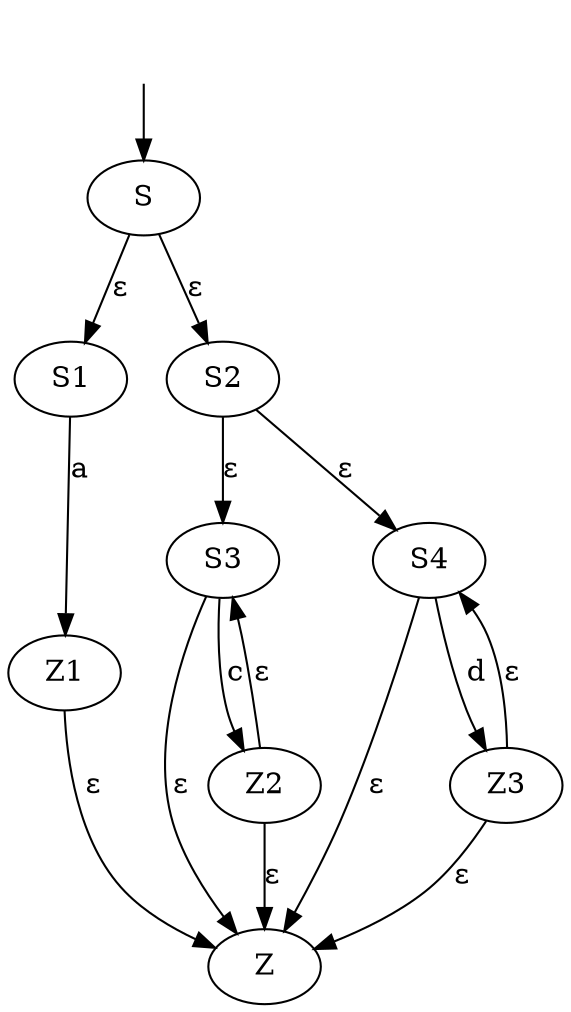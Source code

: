 digraph e1 {

    NULL -> S;
    NULL [style="invis"];
            
    S -> S1 [label=ε];
    S1 -> Z1 [label=a];
    Z1 -> Z [label=ε];

    S -> S2 [label=ε];

    S2 -> S3 [label=ε];
    S3 -> Z2 [label=c];
    Z2 -> S3 [label=ε];
    Z2 -> Z [label=ε];
    S3 -> Z [label=ε];

    S2-> S4 [label=ε];
    S4 -> Z3 [label=d];
    Z3 -> S4 [label=ε];
    Z3 -> Z [label=ε];
    S4 -> Z [label=ε];

 }
        
